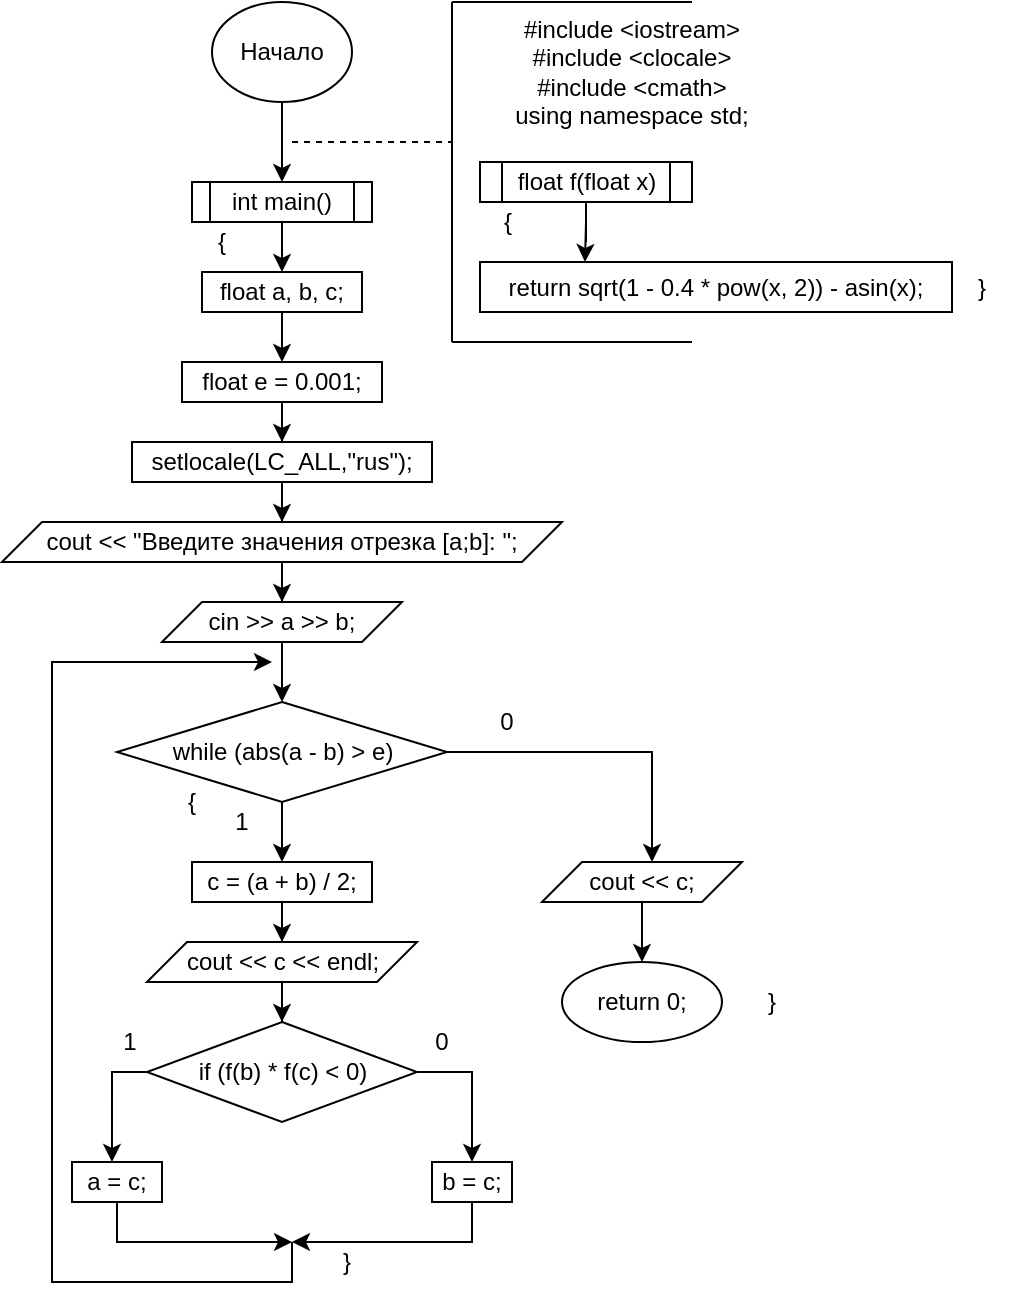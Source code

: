 <mxfile version="24.7.17">
  <diagram name="Страница — 1" id="YSMQW4tKvHTIruasvQNO">
    <mxGraphModel dx="500" dy="341" grid="1" gridSize="10" guides="1" tooltips="1" connect="1" arrows="1" fold="1" page="1" pageScale="1" pageWidth="827" pageHeight="1169" math="0" shadow="0">
      <root>
        <mxCell id="0" />
        <mxCell id="1" parent="0" />
        <mxCell id="barYEJFdWYSISxJVIZfi-20" style="edgeStyle=orthogonalEdgeStyle;rounded=0;orthogonalLoop=1;jettySize=auto;html=1;" parent="1" source="barYEJFdWYSISxJVIZfi-1" target="barYEJFdWYSISxJVIZfi-19" edge="1">
          <mxGeometry relative="1" as="geometry" />
        </mxCell>
        <mxCell id="barYEJFdWYSISxJVIZfi-1" value="Начало" style="ellipse;whiteSpace=wrap;html=1;" parent="1" vertex="1">
          <mxGeometry x="280" y="10" width="70" height="50" as="geometry" />
        </mxCell>
        <mxCell id="barYEJFdWYSISxJVIZfi-4" value="" style="endArrow=none;html=1;rounded=0;" parent="1" edge="1">
          <mxGeometry width="50" height="50" relative="1" as="geometry">
            <mxPoint x="400" y="10" as="sourcePoint" />
            <mxPoint x="520" y="10" as="targetPoint" />
          </mxGeometry>
        </mxCell>
        <mxCell id="barYEJFdWYSISxJVIZfi-5" value="" style="endArrow=none;html=1;rounded=0;" parent="1" edge="1">
          <mxGeometry width="50" height="50" relative="1" as="geometry">
            <mxPoint x="400" y="180" as="sourcePoint" />
            <mxPoint x="400" y="10" as="targetPoint" />
          </mxGeometry>
        </mxCell>
        <mxCell id="barYEJFdWYSISxJVIZfi-7" value="&lt;div&gt;#include &amp;lt;iostream&amp;gt;&lt;/div&gt;&lt;div&gt;#include &amp;lt;clocale&amp;gt;&lt;/div&gt;&lt;div&gt;#include &amp;lt;cmath&amp;gt;&lt;/div&gt;&lt;div&gt;using namespace std;&lt;/div&gt;" style="text;html=1;align=center;verticalAlign=middle;whiteSpace=wrap;rounded=0;" parent="1" vertex="1">
          <mxGeometry x="410" y="10" width="160" height="70" as="geometry" />
        </mxCell>
        <mxCell id="barYEJFdWYSISxJVIZfi-14" style="edgeStyle=orthogonalEdgeStyle;rounded=0;orthogonalLoop=1;jettySize=auto;html=1;entryX=0.25;entryY=0;entryDx=0;entryDy=0;" parent="1" source="barYEJFdWYSISxJVIZfi-8" edge="1">
          <mxGeometry relative="1" as="geometry">
            <mxPoint x="466.5" y="140" as="targetPoint" />
          </mxGeometry>
        </mxCell>
        <mxCell id="barYEJFdWYSISxJVIZfi-8" value="float f(float x)" style="shape=process;whiteSpace=wrap;html=1;backgroundOutline=1;" parent="1" vertex="1">
          <mxGeometry x="414" y="90" width="106" height="20" as="geometry" />
        </mxCell>
        <mxCell id="barYEJFdWYSISxJVIZfi-15" value="{" style="text;html=1;align=center;verticalAlign=middle;whiteSpace=wrap;rounded=0;" parent="1" vertex="1">
          <mxGeometry x="255" y="400" width="30" height="20" as="geometry" />
        </mxCell>
        <mxCell id="barYEJFdWYSISxJVIZfi-16" value="}" style="text;html=1;align=center;verticalAlign=middle;whiteSpace=wrap;rounded=0;" parent="1" vertex="1">
          <mxGeometry x="650" y="140" width="30" height="25" as="geometry" />
        </mxCell>
        <mxCell id="NfwYZ1OnKjQ1SjtDYjIP-7" style="edgeStyle=orthogonalEdgeStyle;rounded=0;orthogonalLoop=1;jettySize=auto;html=1;entryX=0.5;entryY=0;entryDx=0;entryDy=0;" edge="1" parent="1" source="barYEJFdWYSISxJVIZfi-19" target="NfwYZ1OnKjQ1SjtDYjIP-3">
          <mxGeometry relative="1" as="geometry" />
        </mxCell>
        <mxCell id="barYEJFdWYSISxJVIZfi-19" value="int main()" style="shape=process;whiteSpace=wrap;html=1;backgroundOutline=1;" parent="1" vertex="1">
          <mxGeometry x="270" y="100" width="90" height="20" as="geometry" />
        </mxCell>
        <mxCell id="barYEJFdWYSISxJVIZfi-22" value="" style="endArrow=none;dashed=1;html=1;rounded=0;" parent="1" edge="1">
          <mxGeometry width="50" height="50" relative="1" as="geometry">
            <mxPoint x="320" y="80" as="sourcePoint" />
            <mxPoint x="400" y="80" as="targetPoint" />
          </mxGeometry>
        </mxCell>
        <mxCell id="NfwYZ1OnKjQ1SjtDYjIP-9" style="edgeStyle=orthogonalEdgeStyle;rounded=0;orthogonalLoop=1;jettySize=auto;html=1;entryX=0.5;entryY=0;entryDx=0;entryDy=0;" edge="1" parent="1" source="barYEJFdWYSISxJVIZfi-23" target="barYEJFdWYSISxJVIZfi-25">
          <mxGeometry relative="1" as="geometry" />
        </mxCell>
        <mxCell id="barYEJFdWYSISxJVIZfi-23" value="float e = 0.001;" style="rounded=0;whiteSpace=wrap;html=1;" parent="1" vertex="1">
          <mxGeometry x="265" y="190" width="100" height="20" as="geometry" />
        </mxCell>
        <mxCell id="NfwYZ1OnKjQ1SjtDYjIP-10" style="edgeStyle=orthogonalEdgeStyle;rounded=0;orthogonalLoop=1;jettySize=auto;html=1;entryX=0.5;entryY=0;entryDx=0;entryDy=0;" edge="1" parent="1" source="barYEJFdWYSISxJVIZfi-25" target="NfwYZ1OnKjQ1SjtDYjIP-5">
          <mxGeometry relative="1" as="geometry" />
        </mxCell>
        <mxCell id="barYEJFdWYSISxJVIZfi-25" value="setlocale(LC_ALL,&quot;rus&quot;);" style="rounded=0;whiteSpace=wrap;html=1;" parent="1" vertex="1">
          <mxGeometry x="240" y="230" width="150" height="20" as="geometry" />
        </mxCell>
        <mxCell id="NfwYZ1OnKjQ1SjtDYjIP-1" value="return sqrt(1 - 0.4 * pow(x, 2)) - asin(x);" style="rounded=0;whiteSpace=wrap;html=1;" vertex="1" parent="1">
          <mxGeometry x="414" y="140" width="236" height="25" as="geometry" />
        </mxCell>
        <mxCell id="NfwYZ1OnKjQ1SjtDYjIP-2" value="" style="endArrow=none;html=1;rounded=0;" edge="1" parent="1">
          <mxGeometry width="50" height="50" relative="1" as="geometry">
            <mxPoint x="400" y="180" as="sourcePoint" />
            <mxPoint x="520" y="180" as="targetPoint" />
          </mxGeometry>
        </mxCell>
        <mxCell id="NfwYZ1OnKjQ1SjtDYjIP-8" style="edgeStyle=orthogonalEdgeStyle;rounded=0;orthogonalLoop=1;jettySize=auto;html=1;entryX=0.5;entryY=0;entryDx=0;entryDy=0;" edge="1" parent="1" source="NfwYZ1OnKjQ1SjtDYjIP-3" target="barYEJFdWYSISxJVIZfi-23">
          <mxGeometry relative="1" as="geometry" />
        </mxCell>
        <mxCell id="NfwYZ1OnKjQ1SjtDYjIP-3" value="float a, b, c;" style="rounded=0;whiteSpace=wrap;html=1;" vertex="1" parent="1">
          <mxGeometry x="275" y="145" width="80" height="20" as="geometry" />
        </mxCell>
        <mxCell id="NfwYZ1OnKjQ1SjtDYjIP-4" value="{" style="text;html=1;align=center;verticalAlign=middle;whiteSpace=wrap;rounded=0;" vertex="1" parent="1">
          <mxGeometry x="270" y="120" width="30" height="20" as="geometry" />
        </mxCell>
        <mxCell id="NfwYZ1OnKjQ1SjtDYjIP-11" style="edgeStyle=orthogonalEdgeStyle;rounded=0;orthogonalLoop=1;jettySize=auto;html=1;" edge="1" parent="1" source="NfwYZ1OnKjQ1SjtDYjIP-5" target="NfwYZ1OnKjQ1SjtDYjIP-6">
          <mxGeometry relative="1" as="geometry" />
        </mxCell>
        <mxCell id="NfwYZ1OnKjQ1SjtDYjIP-5" value="cout &amp;lt;&amp;lt; &quot;Введите значения отрезка [a;b]: &quot;;" style="shape=parallelogram;perimeter=parallelogramPerimeter;whiteSpace=wrap;html=1;fixedSize=1;" vertex="1" parent="1">
          <mxGeometry x="175" y="270" width="280" height="20" as="geometry" />
        </mxCell>
        <mxCell id="NfwYZ1OnKjQ1SjtDYjIP-13" style="edgeStyle=orthogonalEdgeStyle;rounded=0;orthogonalLoop=1;jettySize=auto;html=1;" edge="1" parent="1" source="NfwYZ1OnKjQ1SjtDYjIP-6" target="NfwYZ1OnKjQ1SjtDYjIP-12">
          <mxGeometry relative="1" as="geometry" />
        </mxCell>
        <mxCell id="NfwYZ1OnKjQ1SjtDYjIP-6" value="cin &amp;gt;&amp;gt; a &amp;gt;&amp;gt; b;" style="shape=parallelogram;perimeter=parallelogramPerimeter;whiteSpace=wrap;html=1;fixedSize=1;" vertex="1" parent="1">
          <mxGeometry x="255" y="310" width="120" height="20" as="geometry" />
        </mxCell>
        <mxCell id="NfwYZ1OnKjQ1SjtDYjIP-16" style="edgeStyle=orthogonalEdgeStyle;rounded=0;orthogonalLoop=1;jettySize=auto;html=1;entryX=0.5;entryY=0;entryDx=0;entryDy=0;" edge="1" parent="1" source="NfwYZ1OnKjQ1SjtDYjIP-12" target="NfwYZ1OnKjQ1SjtDYjIP-14">
          <mxGeometry relative="1" as="geometry" />
        </mxCell>
        <mxCell id="NfwYZ1OnKjQ1SjtDYjIP-12" value="while (abs(a - b) &amp;gt; e)" style="rhombus;whiteSpace=wrap;html=1;" vertex="1" parent="1">
          <mxGeometry x="232.5" y="360" width="165" height="50" as="geometry" />
        </mxCell>
        <mxCell id="NfwYZ1OnKjQ1SjtDYjIP-17" style="edgeStyle=orthogonalEdgeStyle;rounded=0;orthogonalLoop=1;jettySize=auto;html=1;" edge="1" parent="1" source="NfwYZ1OnKjQ1SjtDYjIP-14" target="NfwYZ1OnKjQ1SjtDYjIP-15">
          <mxGeometry relative="1" as="geometry" />
        </mxCell>
        <mxCell id="NfwYZ1OnKjQ1SjtDYjIP-14" value="c = (a + b) / 2;" style="rounded=0;whiteSpace=wrap;html=1;" vertex="1" parent="1">
          <mxGeometry x="270" y="440" width="90" height="20" as="geometry" />
        </mxCell>
        <mxCell id="NfwYZ1OnKjQ1SjtDYjIP-23" style="edgeStyle=orthogonalEdgeStyle;rounded=0;orthogonalLoop=1;jettySize=auto;html=1;entryX=0.5;entryY=0;entryDx=0;entryDy=0;" edge="1" parent="1" source="NfwYZ1OnKjQ1SjtDYjIP-15" target="NfwYZ1OnKjQ1SjtDYjIP-18">
          <mxGeometry relative="1" as="geometry" />
        </mxCell>
        <mxCell id="NfwYZ1OnKjQ1SjtDYjIP-15" value="cout &amp;lt;&amp;lt; c &amp;lt;&amp;lt; endl;" style="shape=parallelogram;perimeter=parallelogramPerimeter;whiteSpace=wrap;html=1;fixedSize=1;" vertex="1" parent="1">
          <mxGeometry x="247.5" y="480" width="135" height="20" as="geometry" />
        </mxCell>
        <mxCell id="NfwYZ1OnKjQ1SjtDYjIP-24" style="edgeStyle=orthogonalEdgeStyle;rounded=0;orthogonalLoop=1;jettySize=auto;html=1;entryX=0.444;entryY=0;entryDx=0;entryDy=0;entryPerimeter=0;" edge="1" parent="1" source="NfwYZ1OnKjQ1SjtDYjIP-18" target="NfwYZ1OnKjQ1SjtDYjIP-21">
          <mxGeometry relative="1" as="geometry">
            <mxPoint x="230" y="580" as="targetPoint" />
            <Array as="points">
              <mxPoint x="230" y="545" />
            </Array>
          </mxGeometry>
        </mxCell>
        <mxCell id="NfwYZ1OnKjQ1SjtDYjIP-25" style="edgeStyle=orthogonalEdgeStyle;rounded=0;orthogonalLoop=1;jettySize=auto;html=1;entryX=0.5;entryY=0;entryDx=0;entryDy=0;" edge="1" parent="1" source="NfwYZ1OnKjQ1SjtDYjIP-18" target="NfwYZ1OnKjQ1SjtDYjIP-22">
          <mxGeometry relative="1" as="geometry">
            <Array as="points">
              <mxPoint x="410" y="545" />
            </Array>
          </mxGeometry>
        </mxCell>
        <mxCell id="NfwYZ1OnKjQ1SjtDYjIP-18" value="if (f(b) * f(c) &amp;lt; 0)" style="rhombus;whiteSpace=wrap;html=1;" vertex="1" parent="1">
          <mxGeometry x="247.5" y="520" width="135" height="50" as="geometry" />
        </mxCell>
        <mxCell id="NfwYZ1OnKjQ1SjtDYjIP-19" value="1" style="text;html=1;align=center;verticalAlign=middle;whiteSpace=wrap;rounded=0;" vertex="1" parent="1">
          <mxGeometry x="280" y="410" width="30" height="20" as="geometry" />
        </mxCell>
        <mxCell id="NfwYZ1OnKjQ1SjtDYjIP-20" value="0" style="text;html=1;align=center;verticalAlign=middle;whiteSpace=wrap;rounded=0;" vertex="1" parent="1">
          <mxGeometry x="410" y="360" width="35" height="20" as="geometry" />
        </mxCell>
        <mxCell id="NfwYZ1OnKjQ1SjtDYjIP-28" style="edgeStyle=orthogonalEdgeStyle;rounded=0;orthogonalLoop=1;jettySize=auto;html=1;" edge="1" parent="1" source="NfwYZ1OnKjQ1SjtDYjIP-21">
          <mxGeometry relative="1" as="geometry">
            <mxPoint x="320" y="630" as="targetPoint" />
            <Array as="points">
              <mxPoint x="233" y="630" />
            </Array>
          </mxGeometry>
        </mxCell>
        <mxCell id="NfwYZ1OnKjQ1SjtDYjIP-21" value="a = c;" style="rounded=0;whiteSpace=wrap;html=1;" vertex="1" parent="1">
          <mxGeometry x="210" y="590" width="45" height="20" as="geometry" />
        </mxCell>
        <mxCell id="NfwYZ1OnKjQ1SjtDYjIP-29" style="edgeStyle=orthogonalEdgeStyle;rounded=0;orthogonalLoop=1;jettySize=auto;html=1;" edge="1" parent="1" source="NfwYZ1OnKjQ1SjtDYjIP-22">
          <mxGeometry relative="1" as="geometry">
            <mxPoint x="320" y="630" as="targetPoint" />
            <Array as="points">
              <mxPoint x="410" y="630" />
            </Array>
          </mxGeometry>
        </mxCell>
        <mxCell id="NfwYZ1OnKjQ1SjtDYjIP-22" value="b = c;" style="rounded=0;whiteSpace=wrap;html=1;" vertex="1" parent="1">
          <mxGeometry x="390" y="590" width="40" height="20" as="geometry" />
        </mxCell>
        <mxCell id="NfwYZ1OnKjQ1SjtDYjIP-26" value="1" style="text;html=1;align=center;verticalAlign=middle;whiteSpace=wrap;rounded=0;" vertex="1" parent="1">
          <mxGeometry x="230" y="520" width="17.5" height="20" as="geometry" />
        </mxCell>
        <mxCell id="NfwYZ1OnKjQ1SjtDYjIP-27" value="0" style="text;html=1;align=center;verticalAlign=middle;whiteSpace=wrap;rounded=0;" vertex="1" parent="1">
          <mxGeometry x="382.5" y="520" width="24" height="20" as="geometry" />
        </mxCell>
        <mxCell id="NfwYZ1OnKjQ1SjtDYjIP-30" value="" style="endArrow=classic;html=1;rounded=0;" edge="1" parent="1">
          <mxGeometry width="50" height="50" relative="1" as="geometry">
            <mxPoint x="320" y="630" as="sourcePoint" />
            <mxPoint x="310" y="340" as="targetPoint" />
            <Array as="points">
              <mxPoint x="320" y="650" />
              <mxPoint x="290" y="650" />
              <mxPoint x="200" y="650" />
              <mxPoint x="200" y="340" />
            </Array>
          </mxGeometry>
        </mxCell>
        <mxCell id="NfwYZ1OnKjQ1SjtDYjIP-34" style="edgeStyle=orthogonalEdgeStyle;rounded=0;orthogonalLoop=1;jettySize=auto;html=1;" edge="1" parent="1" source="NfwYZ1OnKjQ1SjtDYjIP-31" target="NfwYZ1OnKjQ1SjtDYjIP-33">
          <mxGeometry relative="1" as="geometry" />
        </mxCell>
        <mxCell id="NfwYZ1OnKjQ1SjtDYjIP-31" value="cout &amp;lt;&amp;lt; c;" style="shape=parallelogram;perimeter=parallelogramPerimeter;whiteSpace=wrap;html=1;fixedSize=1;" vertex="1" parent="1">
          <mxGeometry x="445" y="440" width="100" height="20" as="geometry" />
        </mxCell>
        <mxCell id="NfwYZ1OnKjQ1SjtDYjIP-32" style="edgeStyle=orthogonalEdgeStyle;rounded=0;orthogonalLoop=1;jettySize=auto;html=1;entryX=0.55;entryY=0;entryDx=0;entryDy=0;entryPerimeter=0;" edge="1" parent="1" source="NfwYZ1OnKjQ1SjtDYjIP-12" target="NfwYZ1OnKjQ1SjtDYjIP-31">
          <mxGeometry relative="1" as="geometry" />
        </mxCell>
        <mxCell id="NfwYZ1OnKjQ1SjtDYjIP-33" value="return 0;" style="ellipse;whiteSpace=wrap;html=1;" vertex="1" parent="1">
          <mxGeometry x="455" y="490" width="80" height="40" as="geometry" />
        </mxCell>
        <mxCell id="NfwYZ1OnKjQ1SjtDYjIP-35" value="{" style="text;html=1;align=center;verticalAlign=middle;whiteSpace=wrap;rounded=0;" vertex="1" parent="1">
          <mxGeometry x="413" y="110" width="30" height="20" as="geometry" />
        </mxCell>
        <mxCell id="NfwYZ1OnKjQ1SjtDYjIP-36" value="}" style="text;html=1;align=center;verticalAlign=middle;whiteSpace=wrap;rounded=0;" vertex="1" parent="1">
          <mxGeometry x="545" y="497.5" width="30" height="25" as="geometry" />
        </mxCell>
        <mxCell id="NfwYZ1OnKjQ1SjtDYjIP-37" value="}" style="text;html=1;align=center;verticalAlign=middle;whiteSpace=wrap;rounded=0;" vertex="1" parent="1">
          <mxGeometry x="335" y="630" width="25" height="20" as="geometry" />
        </mxCell>
      </root>
    </mxGraphModel>
  </diagram>
</mxfile>
